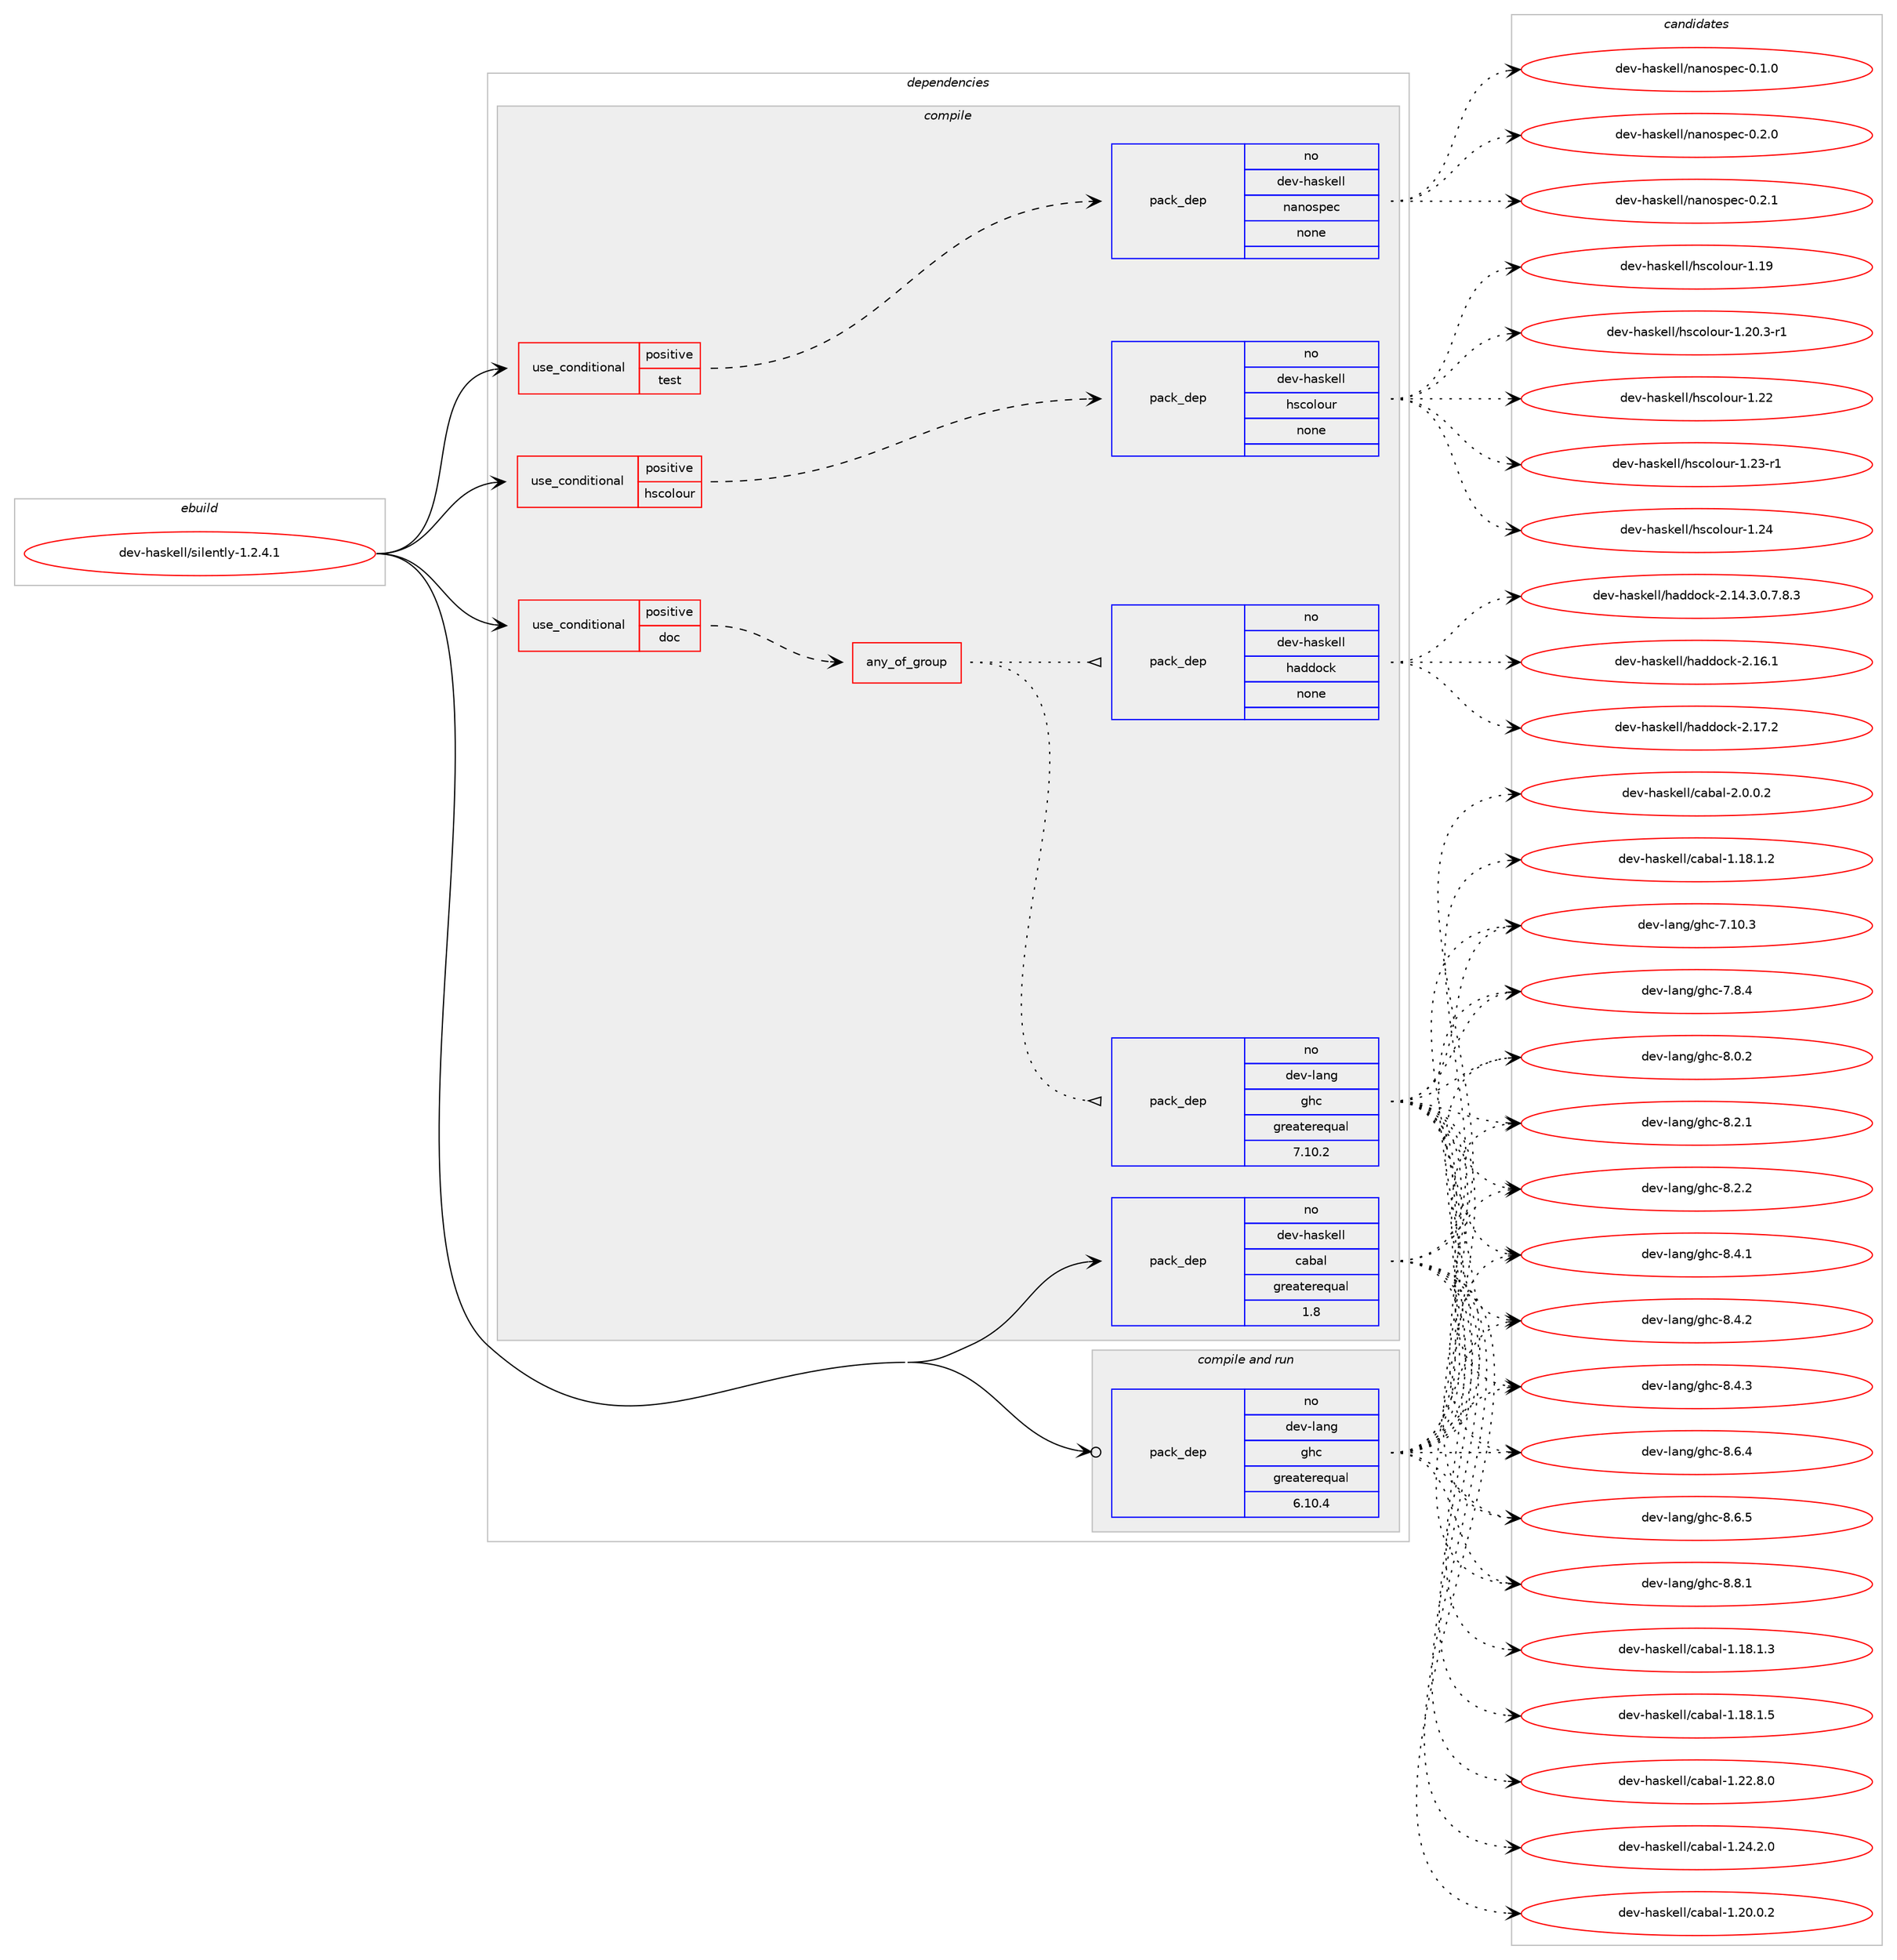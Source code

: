 digraph prolog {

# *************
# Graph options
# *************

newrank=true;
concentrate=true;
compound=true;
graph [rankdir=LR,fontname=Helvetica,fontsize=10,ranksep=1.5];#, ranksep=2.5, nodesep=0.2];
edge  [arrowhead=vee];
node  [fontname=Helvetica,fontsize=10];

# **********
# The ebuild
# **********

subgraph cluster_leftcol {
color=gray;
rank=same;
label=<<i>ebuild</i>>;
id [label="dev-haskell/silently-1.2.4.1", color=red, width=4, href="../dev-haskell/silently-1.2.4.1.svg"];
}

# ****************
# The dependencies
# ****************

subgraph cluster_midcol {
color=gray;
label=<<i>dependencies</i>>;
subgraph cluster_compile {
fillcolor="#eeeeee";
style=filled;
label=<<i>compile</i>>;
subgraph cond127534 {
dependency543701 [label=<<TABLE BORDER="0" CELLBORDER="1" CELLSPACING="0" CELLPADDING="4"><TR><TD ROWSPAN="3" CELLPADDING="10">use_conditional</TD></TR><TR><TD>positive</TD></TR><TR><TD>doc</TD></TR></TABLE>>, shape=none, color=red];
subgraph any10468 {
dependency543702 [label=<<TABLE BORDER="0" CELLBORDER="1" CELLSPACING="0" CELLPADDING="4"><TR><TD CELLPADDING="10">any_of_group</TD></TR></TABLE>>, shape=none, color=red];subgraph pack405342 {
dependency543703 [label=<<TABLE BORDER="0" CELLBORDER="1" CELLSPACING="0" CELLPADDING="4" WIDTH="220"><TR><TD ROWSPAN="6" CELLPADDING="30">pack_dep</TD></TR><TR><TD WIDTH="110">no</TD></TR><TR><TD>dev-haskell</TD></TR><TR><TD>haddock</TD></TR><TR><TD>none</TD></TR><TR><TD></TD></TR></TABLE>>, shape=none, color=blue];
}
dependency543702:e -> dependency543703:w [weight=20,style="dotted",arrowhead="oinv"];
subgraph pack405343 {
dependency543704 [label=<<TABLE BORDER="0" CELLBORDER="1" CELLSPACING="0" CELLPADDING="4" WIDTH="220"><TR><TD ROWSPAN="6" CELLPADDING="30">pack_dep</TD></TR><TR><TD WIDTH="110">no</TD></TR><TR><TD>dev-lang</TD></TR><TR><TD>ghc</TD></TR><TR><TD>greaterequal</TD></TR><TR><TD>7.10.2</TD></TR></TABLE>>, shape=none, color=blue];
}
dependency543702:e -> dependency543704:w [weight=20,style="dotted",arrowhead="oinv"];
}
dependency543701:e -> dependency543702:w [weight=20,style="dashed",arrowhead="vee"];
}
id:e -> dependency543701:w [weight=20,style="solid",arrowhead="vee"];
subgraph cond127535 {
dependency543705 [label=<<TABLE BORDER="0" CELLBORDER="1" CELLSPACING="0" CELLPADDING="4"><TR><TD ROWSPAN="3" CELLPADDING="10">use_conditional</TD></TR><TR><TD>positive</TD></TR><TR><TD>hscolour</TD></TR></TABLE>>, shape=none, color=red];
subgraph pack405344 {
dependency543706 [label=<<TABLE BORDER="0" CELLBORDER="1" CELLSPACING="0" CELLPADDING="4" WIDTH="220"><TR><TD ROWSPAN="6" CELLPADDING="30">pack_dep</TD></TR><TR><TD WIDTH="110">no</TD></TR><TR><TD>dev-haskell</TD></TR><TR><TD>hscolour</TD></TR><TR><TD>none</TD></TR><TR><TD></TD></TR></TABLE>>, shape=none, color=blue];
}
dependency543705:e -> dependency543706:w [weight=20,style="dashed",arrowhead="vee"];
}
id:e -> dependency543705:w [weight=20,style="solid",arrowhead="vee"];
subgraph cond127536 {
dependency543707 [label=<<TABLE BORDER="0" CELLBORDER="1" CELLSPACING="0" CELLPADDING="4"><TR><TD ROWSPAN="3" CELLPADDING="10">use_conditional</TD></TR><TR><TD>positive</TD></TR><TR><TD>test</TD></TR></TABLE>>, shape=none, color=red];
subgraph pack405345 {
dependency543708 [label=<<TABLE BORDER="0" CELLBORDER="1" CELLSPACING="0" CELLPADDING="4" WIDTH="220"><TR><TD ROWSPAN="6" CELLPADDING="30">pack_dep</TD></TR><TR><TD WIDTH="110">no</TD></TR><TR><TD>dev-haskell</TD></TR><TR><TD>nanospec</TD></TR><TR><TD>none</TD></TR><TR><TD></TD></TR></TABLE>>, shape=none, color=blue];
}
dependency543707:e -> dependency543708:w [weight=20,style="dashed",arrowhead="vee"];
}
id:e -> dependency543707:w [weight=20,style="solid",arrowhead="vee"];
subgraph pack405346 {
dependency543709 [label=<<TABLE BORDER="0" CELLBORDER="1" CELLSPACING="0" CELLPADDING="4" WIDTH="220"><TR><TD ROWSPAN="6" CELLPADDING="30">pack_dep</TD></TR><TR><TD WIDTH="110">no</TD></TR><TR><TD>dev-haskell</TD></TR><TR><TD>cabal</TD></TR><TR><TD>greaterequal</TD></TR><TR><TD>1.8</TD></TR></TABLE>>, shape=none, color=blue];
}
id:e -> dependency543709:w [weight=20,style="solid",arrowhead="vee"];
}
subgraph cluster_compileandrun {
fillcolor="#eeeeee";
style=filled;
label=<<i>compile and run</i>>;
subgraph pack405347 {
dependency543710 [label=<<TABLE BORDER="0" CELLBORDER="1" CELLSPACING="0" CELLPADDING="4" WIDTH="220"><TR><TD ROWSPAN="6" CELLPADDING="30">pack_dep</TD></TR><TR><TD WIDTH="110">no</TD></TR><TR><TD>dev-lang</TD></TR><TR><TD>ghc</TD></TR><TR><TD>greaterequal</TD></TR><TR><TD>6.10.4</TD></TR></TABLE>>, shape=none, color=blue];
}
id:e -> dependency543710:w [weight=20,style="solid",arrowhead="odotvee"];
}
subgraph cluster_run {
fillcolor="#eeeeee";
style=filled;
label=<<i>run</i>>;
}
}

# **************
# The candidates
# **************

subgraph cluster_choices {
rank=same;
color=gray;
label=<<i>candidates</i>>;

subgraph choice405342 {
color=black;
nodesep=1;
choice1001011184510497115107101108108471049710010011199107455046495246514648465546564651 [label="dev-haskell/haddock-2.14.3.0.7.8.3", color=red, width=4,href="../dev-haskell/haddock-2.14.3.0.7.8.3.svg"];
choice100101118451049711510710110810847104971001001119910745504649544649 [label="dev-haskell/haddock-2.16.1", color=red, width=4,href="../dev-haskell/haddock-2.16.1.svg"];
choice100101118451049711510710110810847104971001001119910745504649554650 [label="dev-haskell/haddock-2.17.2", color=red, width=4,href="../dev-haskell/haddock-2.17.2.svg"];
dependency543703:e -> choice1001011184510497115107101108108471049710010011199107455046495246514648465546564651:w [style=dotted,weight="100"];
dependency543703:e -> choice100101118451049711510710110810847104971001001119910745504649544649:w [style=dotted,weight="100"];
dependency543703:e -> choice100101118451049711510710110810847104971001001119910745504649554650:w [style=dotted,weight="100"];
}
subgraph choice405343 {
color=black;
nodesep=1;
choice1001011184510897110103471031049945554649484651 [label="dev-lang/ghc-7.10.3", color=red, width=4,href="../dev-lang/ghc-7.10.3.svg"];
choice10010111845108971101034710310499455546564652 [label="dev-lang/ghc-7.8.4", color=red, width=4,href="../dev-lang/ghc-7.8.4.svg"];
choice10010111845108971101034710310499455646484650 [label="dev-lang/ghc-8.0.2", color=red, width=4,href="../dev-lang/ghc-8.0.2.svg"];
choice10010111845108971101034710310499455646504649 [label="dev-lang/ghc-8.2.1", color=red, width=4,href="../dev-lang/ghc-8.2.1.svg"];
choice10010111845108971101034710310499455646504650 [label="dev-lang/ghc-8.2.2", color=red, width=4,href="../dev-lang/ghc-8.2.2.svg"];
choice10010111845108971101034710310499455646524649 [label="dev-lang/ghc-8.4.1", color=red, width=4,href="../dev-lang/ghc-8.4.1.svg"];
choice10010111845108971101034710310499455646524650 [label="dev-lang/ghc-8.4.2", color=red, width=4,href="../dev-lang/ghc-8.4.2.svg"];
choice10010111845108971101034710310499455646524651 [label="dev-lang/ghc-8.4.3", color=red, width=4,href="../dev-lang/ghc-8.4.3.svg"];
choice10010111845108971101034710310499455646544652 [label="dev-lang/ghc-8.6.4", color=red, width=4,href="../dev-lang/ghc-8.6.4.svg"];
choice10010111845108971101034710310499455646544653 [label="dev-lang/ghc-8.6.5", color=red, width=4,href="../dev-lang/ghc-8.6.5.svg"];
choice10010111845108971101034710310499455646564649 [label="dev-lang/ghc-8.8.1", color=red, width=4,href="../dev-lang/ghc-8.8.1.svg"];
dependency543704:e -> choice1001011184510897110103471031049945554649484651:w [style=dotted,weight="100"];
dependency543704:e -> choice10010111845108971101034710310499455546564652:w [style=dotted,weight="100"];
dependency543704:e -> choice10010111845108971101034710310499455646484650:w [style=dotted,weight="100"];
dependency543704:e -> choice10010111845108971101034710310499455646504649:w [style=dotted,weight="100"];
dependency543704:e -> choice10010111845108971101034710310499455646504650:w [style=dotted,weight="100"];
dependency543704:e -> choice10010111845108971101034710310499455646524649:w [style=dotted,weight="100"];
dependency543704:e -> choice10010111845108971101034710310499455646524650:w [style=dotted,weight="100"];
dependency543704:e -> choice10010111845108971101034710310499455646524651:w [style=dotted,weight="100"];
dependency543704:e -> choice10010111845108971101034710310499455646544652:w [style=dotted,weight="100"];
dependency543704:e -> choice10010111845108971101034710310499455646544653:w [style=dotted,weight="100"];
dependency543704:e -> choice10010111845108971101034710310499455646564649:w [style=dotted,weight="100"];
}
subgraph choice405344 {
color=black;
nodesep=1;
choice100101118451049711510710110810847104115991111081111171144549464957 [label="dev-haskell/hscolour-1.19", color=red, width=4,href="../dev-haskell/hscolour-1.19.svg"];
choice10010111845104971151071011081084710411599111108111117114454946504846514511449 [label="dev-haskell/hscolour-1.20.3-r1", color=red, width=4,href="../dev-haskell/hscolour-1.20.3-r1.svg"];
choice100101118451049711510710110810847104115991111081111171144549465050 [label="dev-haskell/hscolour-1.22", color=red, width=4,href="../dev-haskell/hscolour-1.22.svg"];
choice1001011184510497115107101108108471041159911110811111711445494650514511449 [label="dev-haskell/hscolour-1.23-r1", color=red, width=4,href="../dev-haskell/hscolour-1.23-r1.svg"];
choice100101118451049711510710110810847104115991111081111171144549465052 [label="dev-haskell/hscolour-1.24", color=red, width=4,href="../dev-haskell/hscolour-1.24.svg"];
dependency543706:e -> choice100101118451049711510710110810847104115991111081111171144549464957:w [style=dotted,weight="100"];
dependency543706:e -> choice10010111845104971151071011081084710411599111108111117114454946504846514511449:w [style=dotted,weight="100"];
dependency543706:e -> choice100101118451049711510710110810847104115991111081111171144549465050:w [style=dotted,weight="100"];
dependency543706:e -> choice1001011184510497115107101108108471041159911110811111711445494650514511449:w [style=dotted,weight="100"];
dependency543706:e -> choice100101118451049711510710110810847104115991111081111171144549465052:w [style=dotted,weight="100"];
}
subgraph choice405345 {
color=black;
nodesep=1;
choice1001011184510497115107101108108471109711011111511210199454846494648 [label="dev-haskell/nanospec-0.1.0", color=red, width=4,href="../dev-haskell/nanospec-0.1.0.svg"];
choice1001011184510497115107101108108471109711011111511210199454846504648 [label="dev-haskell/nanospec-0.2.0", color=red, width=4,href="../dev-haskell/nanospec-0.2.0.svg"];
choice1001011184510497115107101108108471109711011111511210199454846504649 [label="dev-haskell/nanospec-0.2.1", color=red, width=4,href="../dev-haskell/nanospec-0.2.1.svg"];
dependency543708:e -> choice1001011184510497115107101108108471109711011111511210199454846494648:w [style=dotted,weight="100"];
dependency543708:e -> choice1001011184510497115107101108108471109711011111511210199454846504648:w [style=dotted,weight="100"];
dependency543708:e -> choice1001011184510497115107101108108471109711011111511210199454846504649:w [style=dotted,weight="100"];
}
subgraph choice405346 {
color=black;
nodesep=1;
choice10010111845104971151071011081084799979897108454946495646494650 [label="dev-haskell/cabal-1.18.1.2", color=red, width=4,href="../dev-haskell/cabal-1.18.1.2.svg"];
choice10010111845104971151071011081084799979897108454946495646494651 [label="dev-haskell/cabal-1.18.1.3", color=red, width=4,href="../dev-haskell/cabal-1.18.1.3.svg"];
choice10010111845104971151071011081084799979897108454946495646494653 [label="dev-haskell/cabal-1.18.1.5", color=red, width=4,href="../dev-haskell/cabal-1.18.1.5.svg"];
choice10010111845104971151071011081084799979897108454946504846484650 [label="dev-haskell/cabal-1.20.0.2", color=red, width=4,href="../dev-haskell/cabal-1.20.0.2.svg"];
choice10010111845104971151071011081084799979897108454946505046564648 [label="dev-haskell/cabal-1.22.8.0", color=red, width=4,href="../dev-haskell/cabal-1.22.8.0.svg"];
choice10010111845104971151071011081084799979897108454946505246504648 [label="dev-haskell/cabal-1.24.2.0", color=red, width=4,href="../dev-haskell/cabal-1.24.2.0.svg"];
choice100101118451049711510710110810847999798971084550464846484650 [label="dev-haskell/cabal-2.0.0.2", color=red, width=4,href="../dev-haskell/cabal-2.0.0.2.svg"];
dependency543709:e -> choice10010111845104971151071011081084799979897108454946495646494650:w [style=dotted,weight="100"];
dependency543709:e -> choice10010111845104971151071011081084799979897108454946495646494651:w [style=dotted,weight="100"];
dependency543709:e -> choice10010111845104971151071011081084799979897108454946495646494653:w [style=dotted,weight="100"];
dependency543709:e -> choice10010111845104971151071011081084799979897108454946504846484650:w [style=dotted,weight="100"];
dependency543709:e -> choice10010111845104971151071011081084799979897108454946505046564648:w [style=dotted,weight="100"];
dependency543709:e -> choice10010111845104971151071011081084799979897108454946505246504648:w [style=dotted,weight="100"];
dependency543709:e -> choice100101118451049711510710110810847999798971084550464846484650:w [style=dotted,weight="100"];
}
subgraph choice405347 {
color=black;
nodesep=1;
choice1001011184510897110103471031049945554649484651 [label="dev-lang/ghc-7.10.3", color=red, width=4,href="../dev-lang/ghc-7.10.3.svg"];
choice10010111845108971101034710310499455546564652 [label="dev-lang/ghc-7.8.4", color=red, width=4,href="../dev-lang/ghc-7.8.4.svg"];
choice10010111845108971101034710310499455646484650 [label="dev-lang/ghc-8.0.2", color=red, width=4,href="../dev-lang/ghc-8.0.2.svg"];
choice10010111845108971101034710310499455646504649 [label="dev-lang/ghc-8.2.1", color=red, width=4,href="../dev-lang/ghc-8.2.1.svg"];
choice10010111845108971101034710310499455646504650 [label="dev-lang/ghc-8.2.2", color=red, width=4,href="../dev-lang/ghc-8.2.2.svg"];
choice10010111845108971101034710310499455646524649 [label="dev-lang/ghc-8.4.1", color=red, width=4,href="../dev-lang/ghc-8.4.1.svg"];
choice10010111845108971101034710310499455646524650 [label="dev-lang/ghc-8.4.2", color=red, width=4,href="../dev-lang/ghc-8.4.2.svg"];
choice10010111845108971101034710310499455646524651 [label="dev-lang/ghc-8.4.3", color=red, width=4,href="../dev-lang/ghc-8.4.3.svg"];
choice10010111845108971101034710310499455646544652 [label="dev-lang/ghc-8.6.4", color=red, width=4,href="../dev-lang/ghc-8.6.4.svg"];
choice10010111845108971101034710310499455646544653 [label="dev-lang/ghc-8.6.5", color=red, width=4,href="../dev-lang/ghc-8.6.5.svg"];
choice10010111845108971101034710310499455646564649 [label="dev-lang/ghc-8.8.1", color=red, width=4,href="../dev-lang/ghc-8.8.1.svg"];
dependency543710:e -> choice1001011184510897110103471031049945554649484651:w [style=dotted,weight="100"];
dependency543710:e -> choice10010111845108971101034710310499455546564652:w [style=dotted,weight="100"];
dependency543710:e -> choice10010111845108971101034710310499455646484650:w [style=dotted,weight="100"];
dependency543710:e -> choice10010111845108971101034710310499455646504649:w [style=dotted,weight="100"];
dependency543710:e -> choice10010111845108971101034710310499455646504650:w [style=dotted,weight="100"];
dependency543710:e -> choice10010111845108971101034710310499455646524649:w [style=dotted,weight="100"];
dependency543710:e -> choice10010111845108971101034710310499455646524650:w [style=dotted,weight="100"];
dependency543710:e -> choice10010111845108971101034710310499455646524651:w [style=dotted,weight="100"];
dependency543710:e -> choice10010111845108971101034710310499455646544652:w [style=dotted,weight="100"];
dependency543710:e -> choice10010111845108971101034710310499455646544653:w [style=dotted,weight="100"];
dependency543710:e -> choice10010111845108971101034710310499455646564649:w [style=dotted,weight="100"];
}
}

}
